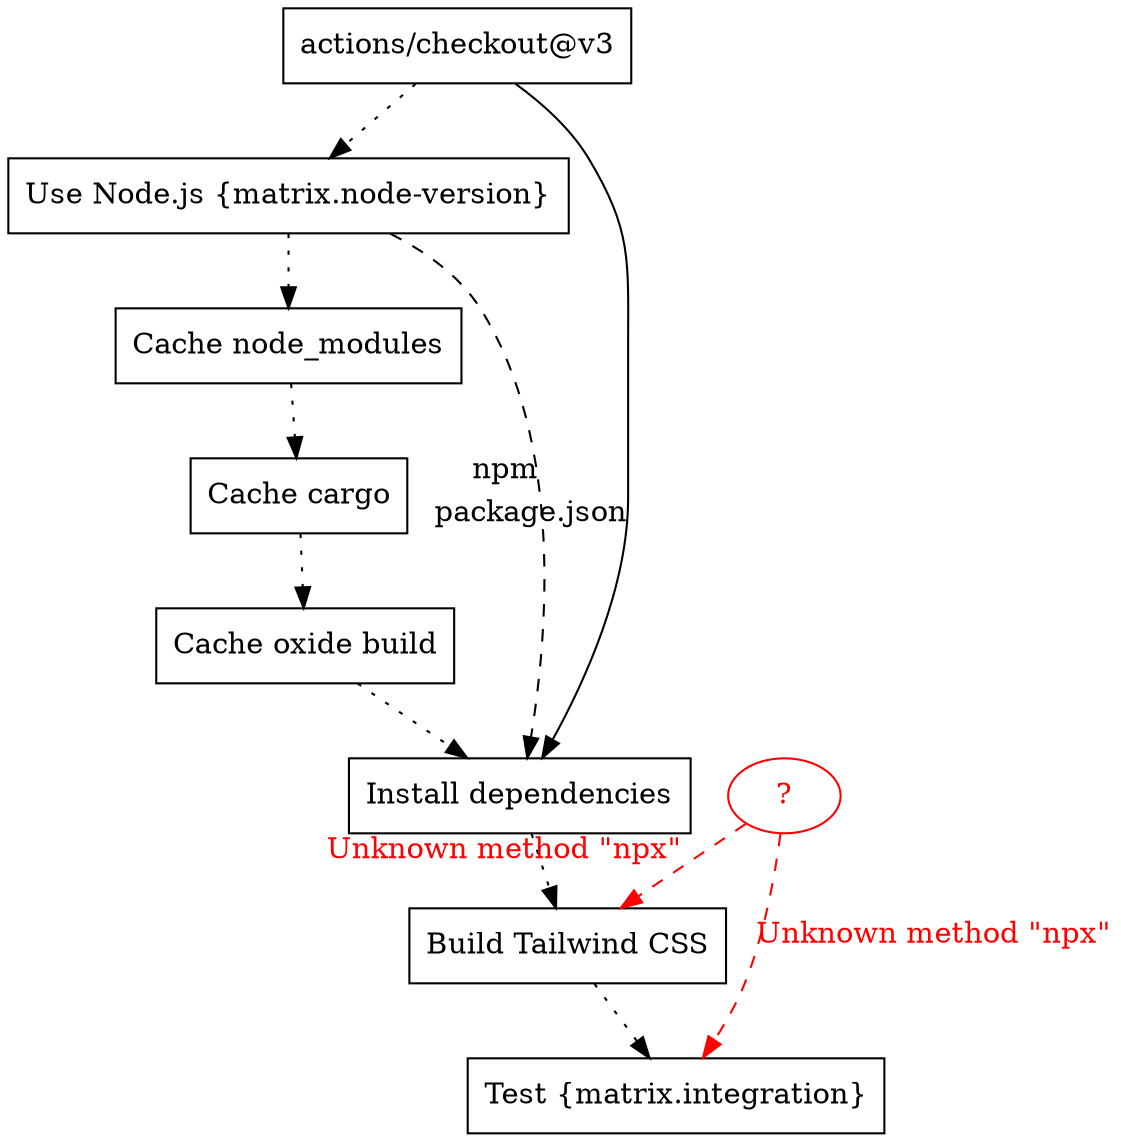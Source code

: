 digraph {
	"actions/checkout@v3" [shape=rect]
	"Use Node.js {matrix.node-version}" [shape=rect]
	"Cache node_modules" [shape=rect]
	"Cache cargo" [shape=rect]
	"Cache oxide build" [shape=rect]
	"Install dependencies" [shape=rect]
	"Build Tailwind CSS" [shape=rect]
	"Test {matrix.integration}" [shape=rect]
	"?" [shape=rect]
	"?" [color=red fontcolor=red shape=ellipse]
	"actions/checkout@v3" -> "Install dependencies" [decorate=false xlabel="package.json"]
	"actions/checkout@v3" -> "Use Node.js {matrix.node-version}" [style=dotted xlabel=""]
	"Use Node.js {matrix.node-version}" -> "Install dependencies" [style=dashed xlabel=npm]
	"Use Node.js {matrix.node-version}" -> "Cache node_modules" [style=dotted xlabel=""]
	"Cache node_modules" -> "Cache cargo" [style=dotted xlabel=""]
	"Cache cargo" -> "Cache oxide build" [style=dotted xlabel=""]
	"Cache oxide build" -> "Install dependencies" [style=dotted xlabel=""]
	"Install dependencies" -> "Build Tailwind CSS" [style=dotted xlabel=""]
	"Build Tailwind CSS" -> "Test {matrix.integration}" [style=dotted xlabel=""]
	"?" -> "Build Tailwind CSS" [color=red fontcolor=red style=dashed xlabel="Unknown method \"npx\""]
	"?" -> "Test {matrix.integration}" [color=red fontcolor=red style=dashed xlabel="Unknown method \"npx\""]
}
